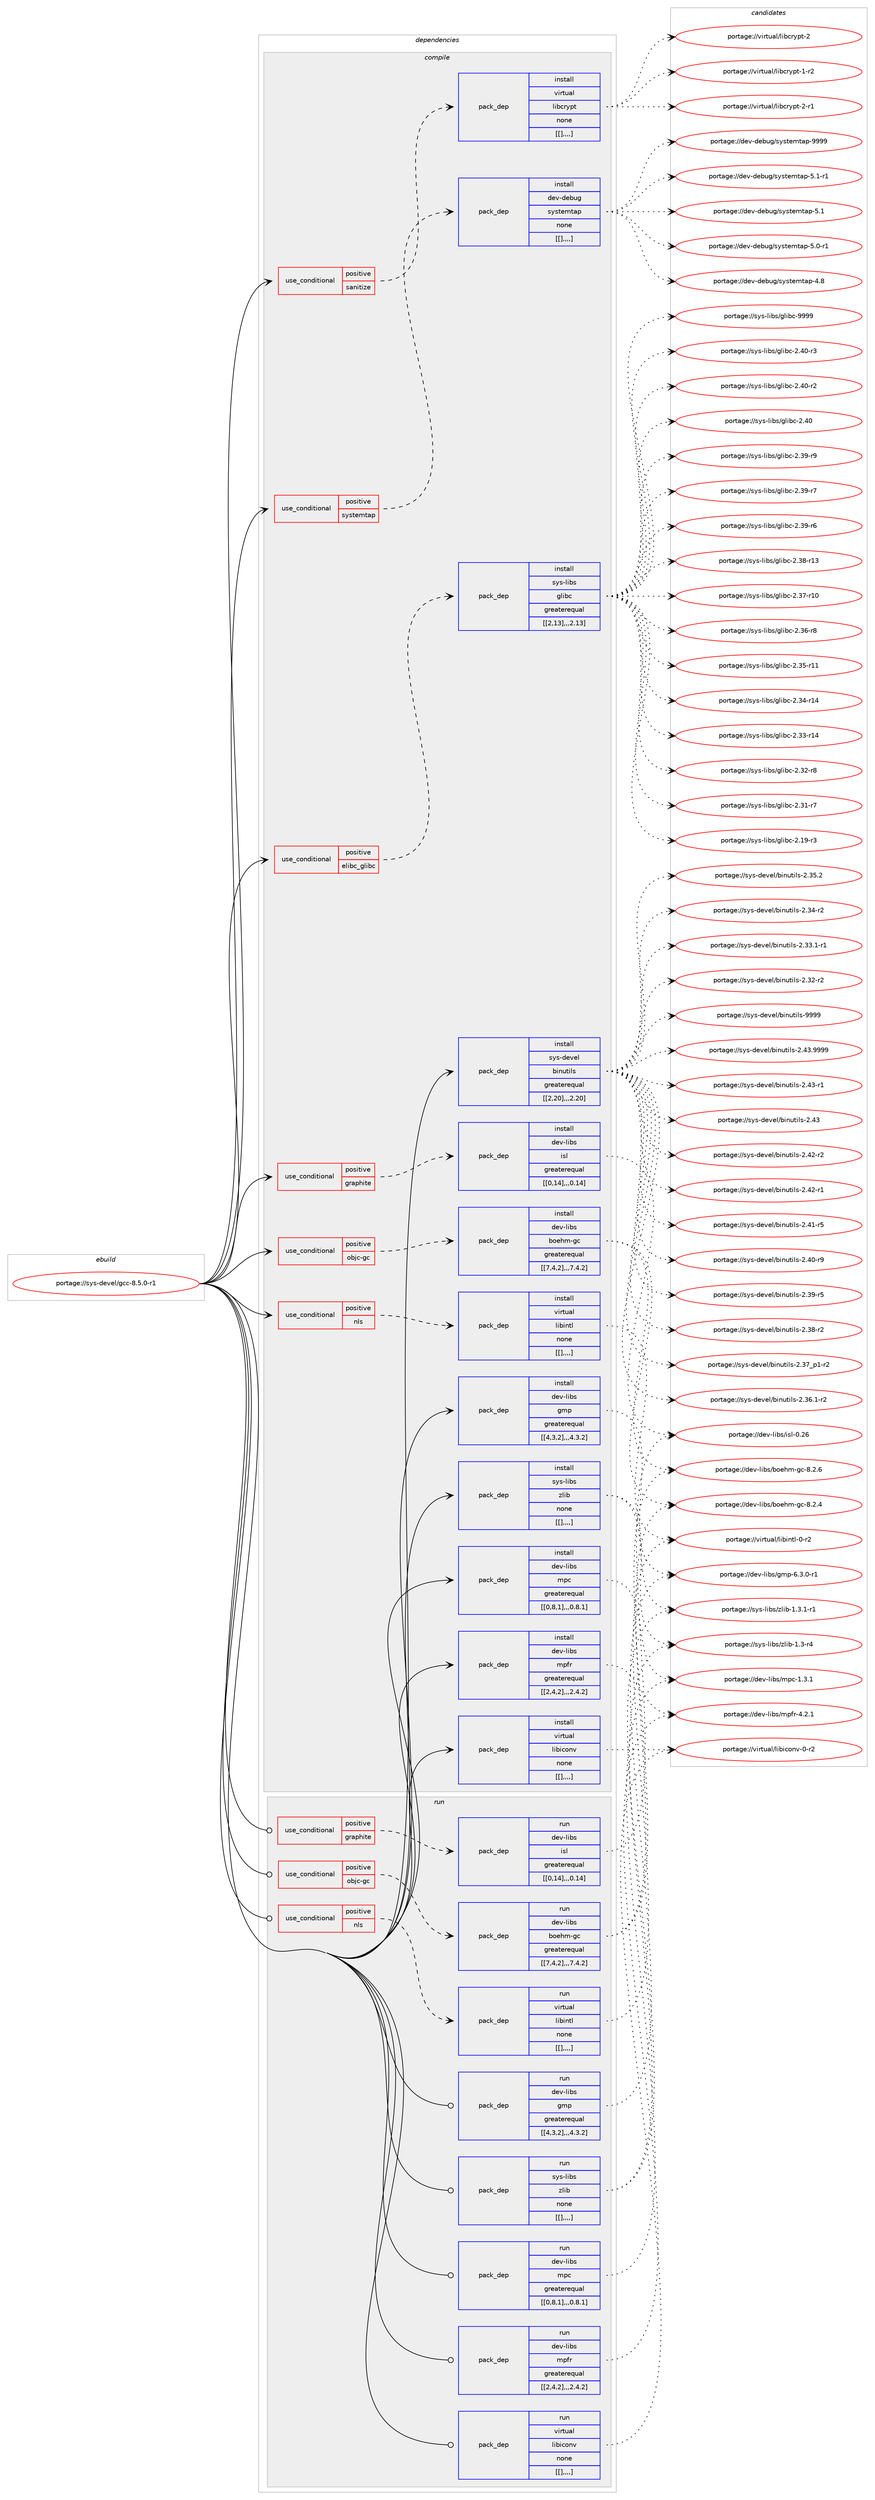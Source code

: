 digraph prolog {

# *************
# Graph options
# *************

newrank=true;
concentrate=true;
compound=true;
graph [rankdir=LR,fontname=Helvetica,fontsize=10,ranksep=1.5];#, ranksep=2.5, nodesep=0.2];
edge  [arrowhead=vee];
node  [fontname=Helvetica,fontsize=10];

# **********
# The ebuild
# **********

subgraph cluster_leftcol {
color=gray;
label=<<i>ebuild</i>>;
id [label="portage://sys-devel/gcc-8.5.0-r1", color=red, width=4, href="../sys-devel/gcc-8.5.0-r1.svg"];
}

# ****************
# The dependencies
# ****************

subgraph cluster_midcol {
color=gray;
label=<<i>dependencies</i>>;
subgraph cluster_compile {
fillcolor="#eeeeee";
style=filled;
label=<<i>compile</i>>;
subgraph cond120061 {
dependency451920 [label=<<TABLE BORDER="0" CELLBORDER="1" CELLSPACING="0" CELLPADDING="4"><TR><TD ROWSPAN="3" CELLPADDING="10">use_conditional</TD></TR><TR><TD>positive</TD></TR><TR><TD>elibc_glibc</TD></TR></TABLE>>, shape=none, color=red];
subgraph pack328776 {
dependency451921 [label=<<TABLE BORDER="0" CELLBORDER="1" CELLSPACING="0" CELLPADDING="4" WIDTH="220"><TR><TD ROWSPAN="6" CELLPADDING="30">pack_dep</TD></TR><TR><TD WIDTH="110">install</TD></TR><TR><TD>sys-libs</TD></TR><TR><TD>glibc</TD></TR><TR><TD>greaterequal</TD></TR><TR><TD>[[2,13],,,2.13]</TD></TR></TABLE>>, shape=none, color=blue];
}
dependency451920:e -> dependency451921:w [weight=20,style="dashed",arrowhead="vee"];
}
id:e -> dependency451920:w [weight=20,style="solid",arrowhead="vee"];
subgraph cond120062 {
dependency451922 [label=<<TABLE BORDER="0" CELLBORDER="1" CELLSPACING="0" CELLPADDING="4"><TR><TD ROWSPAN="3" CELLPADDING="10">use_conditional</TD></TR><TR><TD>positive</TD></TR><TR><TD>graphite</TD></TR></TABLE>>, shape=none, color=red];
subgraph pack328777 {
dependency451923 [label=<<TABLE BORDER="0" CELLBORDER="1" CELLSPACING="0" CELLPADDING="4" WIDTH="220"><TR><TD ROWSPAN="6" CELLPADDING="30">pack_dep</TD></TR><TR><TD WIDTH="110">install</TD></TR><TR><TD>dev-libs</TD></TR><TR><TD>isl</TD></TR><TR><TD>greaterequal</TD></TR><TR><TD>[[0,14],,,0.14]</TD></TR></TABLE>>, shape=none, color=blue];
}
dependency451922:e -> dependency451923:w [weight=20,style="dashed",arrowhead="vee"];
}
id:e -> dependency451922:w [weight=20,style="solid",arrowhead="vee"];
subgraph cond120063 {
dependency451924 [label=<<TABLE BORDER="0" CELLBORDER="1" CELLSPACING="0" CELLPADDING="4"><TR><TD ROWSPAN="3" CELLPADDING="10">use_conditional</TD></TR><TR><TD>positive</TD></TR><TR><TD>nls</TD></TR></TABLE>>, shape=none, color=red];
subgraph pack328778 {
dependency451925 [label=<<TABLE BORDER="0" CELLBORDER="1" CELLSPACING="0" CELLPADDING="4" WIDTH="220"><TR><TD ROWSPAN="6" CELLPADDING="30">pack_dep</TD></TR><TR><TD WIDTH="110">install</TD></TR><TR><TD>virtual</TD></TR><TR><TD>libintl</TD></TR><TR><TD>none</TD></TR><TR><TD>[[],,,,]</TD></TR></TABLE>>, shape=none, color=blue];
}
dependency451924:e -> dependency451925:w [weight=20,style="dashed",arrowhead="vee"];
}
id:e -> dependency451924:w [weight=20,style="solid",arrowhead="vee"];
subgraph cond120064 {
dependency451926 [label=<<TABLE BORDER="0" CELLBORDER="1" CELLSPACING="0" CELLPADDING="4"><TR><TD ROWSPAN="3" CELLPADDING="10">use_conditional</TD></TR><TR><TD>positive</TD></TR><TR><TD>objc-gc</TD></TR></TABLE>>, shape=none, color=red];
subgraph pack328779 {
dependency451927 [label=<<TABLE BORDER="0" CELLBORDER="1" CELLSPACING="0" CELLPADDING="4" WIDTH="220"><TR><TD ROWSPAN="6" CELLPADDING="30">pack_dep</TD></TR><TR><TD WIDTH="110">install</TD></TR><TR><TD>dev-libs</TD></TR><TR><TD>boehm-gc</TD></TR><TR><TD>greaterequal</TD></TR><TR><TD>[[7,4,2],,,7.4.2]</TD></TR></TABLE>>, shape=none, color=blue];
}
dependency451926:e -> dependency451927:w [weight=20,style="dashed",arrowhead="vee"];
}
id:e -> dependency451926:w [weight=20,style="solid",arrowhead="vee"];
subgraph cond120065 {
dependency451928 [label=<<TABLE BORDER="0" CELLBORDER="1" CELLSPACING="0" CELLPADDING="4"><TR><TD ROWSPAN="3" CELLPADDING="10">use_conditional</TD></TR><TR><TD>positive</TD></TR><TR><TD>sanitize</TD></TR></TABLE>>, shape=none, color=red];
subgraph pack328780 {
dependency451929 [label=<<TABLE BORDER="0" CELLBORDER="1" CELLSPACING="0" CELLPADDING="4" WIDTH="220"><TR><TD ROWSPAN="6" CELLPADDING="30">pack_dep</TD></TR><TR><TD WIDTH="110">install</TD></TR><TR><TD>virtual</TD></TR><TR><TD>libcrypt</TD></TR><TR><TD>none</TD></TR><TR><TD>[[],,,,]</TD></TR></TABLE>>, shape=none, color=blue];
}
dependency451928:e -> dependency451929:w [weight=20,style="dashed",arrowhead="vee"];
}
id:e -> dependency451928:w [weight=20,style="solid",arrowhead="vee"];
subgraph cond120066 {
dependency451930 [label=<<TABLE BORDER="0" CELLBORDER="1" CELLSPACING="0" CELLPADDING="4"><TR><TD ROWSPAN="3" CELLPADDING="10">use_conditional</TD></TR><TR><TD>positive</TD></TR><TR><TD>systemtap</TD></TR></TABLE>>, shape=none, color=red];
subgraph pack328781 {
dependency451931 [label=<<TABLE BORDER="0" CELLBORDER="1" CELLSPACING="0" CELLPADDING="4" WIDTH="220"><TR><TD ROWSPAN="6" CELLPADDING="30">pack_dep</TD></TR><TR><TD WIDTH="110">install</TD></TR><TR><TD>dev-debug</TD></TR><TR><TD>systemtap</TD></TR><TR><TD>none</TD></TR><TR><TD>[[],,,,]</TD></TR></TABLE>>, shape=none, color=blue];
}
dependency451930:e -> dependency451931:w [weight=20,style="dashed",arrowhead="vee"];
}
id:e -> dependency451930:w [weight=20,style="solid",arrowhead="vee"];
subgraph pack328782 {
dependency451932 [label=<<TABLE BORDER="0" CELLBORDER="1" CELLSPACING="0" CELLPADDING="4" WIDTH="220"><TR><TD ROWSPAN="6" CELLPADDING="30">pack_dep</TD></TR><TR><TD WIDTH="110">install</TD></TR><TR><TD>dev-libs</TD></TR><TR><TD>gmp</TD></TR><TR><TD>greaterequal</TD></TR><TR><TD>[[4,3,2],,,4.3.2]</TD></TR></TABLE>>, shape=none, color=blue];
}
id:e -> dependency451932:w [weight=20,style="solid",arrowhead="vee"];
subgraph pack328783 {
dependency451933 [label=<<TABLE BORDER="0" CELLBORDER="1" CELLSPACING="0" CELLPADDING="4" WIDTH="220"><TR><TD ROWSPAN="6" CELLPADDING="30">pack_dep</TD></TR><TR><TD WIDTH="110">install</TD></TR><TR><TD>dev-libs</TD></TR><TR><TD>mpc</TD></TR><TR><TD>greaterequal</TD></TR><TR><TD>[[0,8,1],,,0.8.1]</TD></TR></TABLE>>, shape=none, color=blue];
}
id:e -> dependency451933:w [weight=20,style="solid",arrowhead="vee"];
subgraph pack328784 {
dependency451934 [label=<<TABLE BORDER="0" CELLBORDER="1" CELLSPACING="0" CELLPADDING="4" WIDTH="220"><TR><TD ROWSPAN="6" CELLPADDING="30">pack_dep</TD></TR><TR><TD WIDTH="110">install</TD></TR><TR><TD>dev-libs</TD></TR><TR><TD>mpfr</TD></TR><TR><TD>greaterequal</TD></TR><TR><TD>[[2,4,2],,,2.4.2]</TD></TR></TABLE>>, shape=none, color=blue];
}
id:e -> dependency451934:w [weight=20,style="solid",arrowhead="vee"];
subgraph pack328785 {
dependency451935 [label=<<TABLE BORDER="0" CELLBORDER="1" CELLSPACING="0" CELLPADDING="4" WIDTH="220"><TR><TD ROWSPAN="6" CELLPADDING="30">pack_dep</TD></TR><TR><TD WIDTH="110">install</TD></TR><TR><TD>sys-devel</TD></TR><TR><TD>binutils</TD></TR><TR><TD>greaterequal</TD></TR><TR><TD>[[2,20],,,2.20]</TD></TR></TABLE>>, shape=none, color=blue];
}
id:e -> dependency451935:w [weight=20,style="solid",arrowhead="vee"];
subgraph pack328786 {
dependency451936 [label=<<TABLE BORDER="0" CELLBORDER="1" CELLSPACING="0" CELLPADDING="4" WIDTH="220"><TR><TD ROWSPAN="6" CELLPADDING="30">pack_dep</TD></TR><TR><TD WIDTH="110">install</TD></TR><TR><TD>sys-libs</TD></TR><TR><TD>zlib</TD></TR><TR><TD>none</TD></TR><TR><TD>[[],,,,]</TD></TR></TABLE>>, shape=none, color=blue];
}
id:e -> dependency451936:w [weight=20,style="solid",arrowhead="vee"];
subgraph pack328787 {
dependency451937 [label=<<TABLE BORDER="0" CELLBORDER="1" CELLSPACING="0" CELLPADDING="4" WIDTH="220"><TR><TD ROWSPAN="6" CELLPADDING="30">pack_dep</TD></TR><TR><TD WIDTH="110">install</TD></TR><TR><TD>virtual</TD></TR><TR><TD>libiconv</TD></TR><TR><TD>none</TD></TR><TR><TD>[[],,,,]</TD></TR></TABLE>>, shape=none, color=blue];
}
id:e -> dependency451937:w [weight=20,style="solid",arrowhead="vee"];
}
subgraph cluster_compileandrun {
fillcolor="#eeeeee";
style=filled;
label=<<i>compile and run</i>>;
}
subgraph cluster_run {
fillcolor="#eeeeee";
style=filled;
label=<<i>run</i>>;
subgraph cond120067 {
dependency451938 [label=<<TABLE BORDER="0" CELLBORDER="1" CELLSPACING="0" CELLPADDING="4"><TR><TD ROWSPAN="3" CELLPADDING="10">use_conditional</TD></TR><TR><TD>positive</TD></TR><TR><TD>graphite</TD></TR></TABLE>>, shape=none, color=red];
subgraph pack328788 {
dependency451939 [label=<<TABLE BORDER="0" CELLBORDER="1" CELLSPACING="0" CELLPADDING="4" WIDTH="220"><TR><TD ROWSPAN="6" CELLPADDING="30">pack_dep</TD></TR><TR><TD WIDTH="110">run</TD></TR><TR><TD>dev-libs</TD></TR><TR><TD>isl</TD></TR><TR><TD>greaterequal</TD></TR><TR><TD>[[0,14],,,0.14]</TD></TR></TABLE>>, shape=none, color=blue];
}
dependency451938:e -> dependency451939:w [weight=20,style="dashed",arrowhead="vee"];
}
id:e -> dependency451938:w [weight=20,style="solid",arrowhead="odot"];
subgraph cond120068 {
dependency451940 [label=<<TABLE BORDER="0" CELLBORDER="1" CELLSPACING="0" CELLPADDING="4"><TR><TD ROWSPAN="3" CELLPADDING="10">use_conditional</TD></TR><TR><TD>positive</TD></TR><TR><TD>nls</TD></TR></TABLE>>, shape=none, color=red];
subgraph pack328789 {
dependency451941 [label=<<TABLE BORDER="0" CELLBORDER="1" CELLSPACING="0" CELLPADDING="4" WIDTH="220"><TR><TD ROWSPAN="6" CELLPADDING="30">pack_dep</TD></TR><TR><TD WIDTH="110">run</TD></TR><TR><TD>virtual</TD></TR><TR><TD>libintl</TD></TR><TR><TD>none</TD></TR><TR><TD>[[],,,,]</TD></TR></TABLE>>, shape=none, color=blue];
}
dependency451940:e -> dependency451941:w [weight=20,style="dashed",arrowhead="vee"];
}
id:e -> dependency451940:w [weight=20,style="solid",arrowhead="odot"];
subgraph cond120069 {
dependency451942 [label=<<TABLE BORDER="0" CELLBORDER="1" CELLSPACING="0" CELLPADDING="4"><TR><TD ROWSPAN="3" CELLPADDING="10">use_conditional</TD></TR><TR><TD>positive</TD></TR><TR><TD>objc-gc</TD></TR></TABLE>>, shape=none, color=red];
subgraph pack328790 {
dependency451943 [label=<<TABLE BORDER="0" CELLBORDER="1" CELLSPACING="0" CELLPADDING="4" WIDTH="220"><TR><TD ROWSPAN="6" CELLPADDING="30">pack_dep</TD></TR><TR><TD WIDTH="110">run</TD></TR><TR><TD>dev-libs</TD></TR><TR><TD>boehm-gc</TD></TR><TR><TD>greaterequal</TD></TR><TR><TD>[[7,4,2],,,7.4.2]</TD></TR></TABLE>>, shape=none, color=blue];
}
dependency451942:e -> dependency451943:w [weight=20,style="dashed",arrowhead="vee"];
}
id:e -> dependency451942:w [weight=20,style="solid",arrowhead="odot"];
subgraph pack328791 {
dependency451944 [label=<<TABLE BORDER="0" CELLBORDER="1" CELLSPACING="0" CELLPADDING="4" WIDTH="220"><TR><TD ROWSPAN="6" CELLPADDING="30">pack_dep</TD></TR><TR><TD WIDTH="110">run</TD></TR><TR><TD>dev-libs</TD></TR><TR><TD>gmp</TD></TR><TR><TD>greaterequal</TD></TR><TR><TD>[[4,3,2],,,4.3.2]</TD></TR></TABLE>>, shape=none, color=blue];
}
id:e -> dependency451944:w [weight=20,style="solid",arrowhead="odot"];
subgraph pack328792 {
dependency451945 [label=<<TABLE BORDER="0" CELLBORDER="1" CELLSPACING="0" CELLPADDING="4" WIDTH="220"><TR><TD ROWSPAN="6" CELLPADDING="30">pack_dep</TD></TR><TR><TD WIDTH="110">run</TD></TR><TR><TD>dev-libs</TD></TR><TR><TD>mpc</TD></TR><TR><TD>greaterequal</TD></TR><TR><TD>[[0,8,1],,,0.8.1]</TD></TR></TABLE>>, shape=none, color=blue];
}
id:e -> dependency451945:w [weight=20,style="solid",arrowhead="odot"];
subgraph pack328793 {
dependency451946 [label=<<TABLE BORDER="0" CELLBORDER="1" CELLSPACING="0" CELLPADDING="4" WIDTH="220"><TR><TD ROWSPAN="6" CELLPADDING="30">pack_dep</TD></TR><TR><TD WIDTH="110">run</TD></TR><TR><TD>dev-libs</TD></TR><TR><TD>mpfr</TD></TR><TR><TD>greaterequal</TD></TR><TR><TD>[[2,4,2],,,2.4.2]</TD></TR></TABLE>>, shape=none, color=blue];
}
id:e -> dependency451946:w [weight=20,style="solid",arrowhead="odot"];
subgraph pack328794 {
dependency451947 [label=<<TABLE BORDER="0" CELLBORDER="1" CELLSPACING="0" CELLPADDING="4" WIDTH="220"><TR><TD ROWSPAN="6" CELLPADDING="30">pack_dep</TD></TR><TR><TD WIDTH="110">run</TD></TR><TR><TD>sys-libs</TD></TR><TR><TD>zlib</TD></TR><TR><TD>none</TD></TR><TR><TD>[[],,,,]</TD></TR></TABLE>>, shape=none, color=blue];
}
id:e -> dependency451947:w [weight=20,style="solid",arrowhead="odot"];
subgraph pack328795 {
dependency451948 [label=<<TABLE BORDER="0" CELLBORDER="1" CELLSPACING="0" CELLPADDING="4" WIDTH="220"><TR><TD ROWSPAN="6" CELLPADDING="30">pack_dep</TD></TR><TR><TD WIDTH="110">run</TD></TR><TR><TD>virtual</TD></TR><TR><TD>libiconv</TD></TR><TR><TD>none</TD></TR><TR><TD>[[],,,,]</TD></TR></TABLE>>, shape=none, color=blue];
}
id:e -> dependency451948:w [weight=20,style="solid",arrowhead="odot"];
}
}

# **************
# The candidates
# **************

subgraph cluster_choices {
rank=same;
color=gray;
label=<<i>candidates</i>>;

subgraph choice328776 {
color=black;
nodesep=1;
choice11512111545108105981154710310810598994557575757 [label="portage://sys-libs/glibc-9999", color=red, width=4,href="../sys-libs/glibc-9999.svg"];
choice115121115451081059811547103108105989945504652484511451 [label="portage://sys-libs/glibc-2.40-r3", color=red, width=4,href="../sys-libs/glibc-2.40-r3.svg"];
choice115121115451081059811547103108105989945504652484511450 [label="portage://sys-libs/glibc-2.40-r2", color=red, width=4,href="../sys-libs/glibc-2.40-r2.svg"];
choice11512111545108105981154710310810598994550465248 [label="portage://sys-libs/glibc-2.40", color=red, width=4,href="../sys-libs/glibc-2.40.svg"];
choice115121115451081059811547103108105989945504651574511457 [label="portage://sys-libs/glibc-2.39-r9", color=red, width=4,href="../sys-libs/glibc-2.39-r9.svg"];
choice115121115451081059811547103108105989945504651574511455 [label="portage://sys-libs/glibc-2.39-r7", color=red, width=4,href="../sys-libs/glibc-2.39-r7.svg"];
choice115121115451081059811547103108105989945504651574511454 [label="portage://sys-libs/glibc-2.39-r6", color=red, width=4,href="../sys-libs/glibc-2.39-r6.svg"];
choice11512111545108105981154710310810598994550465156451144951 [label="portage://sys-libs/glibc-2.38-r13", color=red, width=4,href="../sys-libs/glibc-2.38-r13.svg"];
choice11512111545108105981154710310810598994550465155451144948 [label="portage://sys-libs/glibc-2.37-r10", color=red, width=4,href="../sys-libs/glibc-2.37-r10.svg"];
choice115121115451081059811547103108105989945504651544511456 [label="portage://sys-libs/glibc-2.36-r8", color=red, width=4,href="../sys-libs/glibc-2.36-r8.svg"];
choice11512111545108105981154710310810598994550465153451144949 [label="portage://sys-libs/glibc-2.35-r11", color=red, width=4,href="../sys-libs/glibc-2.35-r11.svg"];
choice11512111545108105981154710310810598994550465152451144952 [label="portage://sys-libs/glibc-2.34-r14", color=red, width=4,href="../sys-libs/glibc-2.34-r14.svg"];
choice11512111545108105981154710310810598994550465151451144952 [label="portage://sys-libs/glibc-2.33-r14", color=red, width=4,href="../sys-libs/glibc-2.33-r14.svg"];
choice115121115451081059811547103108105989945504651504511456 [label="portage://sys-libs/glibc-2.32-r8", color=red, width=4,href="../sys-libs/glibc-2.32-r8.svg"];
choice115121115451081059811547103108105989945504651494511455 [label="portage://sys-libs/glibc-2.31-r7", color=red, width=4,href="../sys-libs/glibc-2.31-r7.svg"];
choice115121115451081059811547103108105989945504649574511451 [label="portage://sys-libs/glibc-2.19-r3", color=red, width=4,href="../sys-libs/glibc-2.19-r3.svg"];
dependency451921:e -> choice11512111545108105981154710310810598994557575757:w [style=dotted,weight="100"];
dependency451921:e -> choice115121115451081059811547103108105989945504652484511451:w [style=dotted,weight="100"];
dependency451921:e -> choice115121115451081059811547103108105989945504652484511450:w [style=dotted,weight="100"];
dependency451921:e -> choice11512111545108105981154710310810598994550465248:w [style=dotted,weight="100"];
dependency451921:e -> choice115121115451081059811547103108105989945504651574511457:w [style=dotted,weight="100"];
dependency451921:e -> choice115121115451081059811547103108105989945504651574511455:w [style=dotted,weight="100"];
dependency451921:e -> choice115121115451081059811547103108105989945504651574511454:w [style=dotted,weight="100"];
dependency451921:e -> choice11512111545108105981154710310810598994550465156451144951:w [style=dotted,weight="100"];
dependency451921:e -> choice11512111545108105981154710310810598994550465155451144948:w [style=dotted,weight="100"];
dependency451921:e -> choice115121115451081059811547103108105989945504651544511456:w [style=dotted,weight="100"];
dependency451921:e -> choice11512111545108105981154710310810598994550465153451144949:w [style=dotted,weight="100"];
dependency451921:e -> choice11512111545108105981154710310810598994550465152451144952:w [style=dotted,weight="100"];
dependency451921:e -> choice11512111545108105981154710310810598994550465151451144952:w [style=dotted,weight="100"];
dependency451921:e -> choice115121115451081059811547103108105989945504651504511456:w [style=dotted,weight="100"];
dependency451921:e -> choice115121115451081059811547103108105989945504651494511455:w [style=dotted,weight="100"];
dependency451921:e -> choice115121115451081059811547103108105989945504649574511451:w [style=dotted,weight="100"];
}
subgraph choice328777 {
color=black;
nodesep=1;
choice1001011184510810598115471051151084548465054 [label="portage://dev-libs/isl-0.26", color=red, width=4,href="../dev-libs/isl-0.26.svg"];
dependency451923:e -> choice1001011184510810598115471051151084548465054:w [style=dotted,weight="100"];
}
subgraph choice328778 {
color=black;
nodesep=1;
choice11810511411611797108471081059810511011610845484511450 [label="portage://virtual/libintl-0-r2", color=red, width=4,href="../virtual/libintl-0-r2.svg"];
dependency451925:e -> choice11810511411611797108471081059810511011610845484511450:w [style=dotted,weight="100"];
}
subgraph choice328779 {
color=black;
nodesep=1;
choice100101118451081059811547981111011041094510399455646504654 [label="portage://dev-libs/boehm-gc-8.2.6", color=red, width=4,href="../dev-libs/boehm-gc-8.2.6.svg"];
choice100101118451081059811547981111011041094510399455646504652 [label="portage://dev-libs/boehm-gc-8.2.4", color=red, width=4,href="../dev-libs/boehm-gc-8.2.4.svg"];
dependency451927:e -> choice100101118451081059811547981111011041094510399455646504654:w [style=dotted,weight="100"];
dependency451927:e -> choice100101118451081059811547981111011041094510399455646504652:w [style=dotted,weight="100"];
}
subgraph choice328780 {
color=black;
nodesep=1;
choice1181051141161179710847108105989911412111211645504511449 [label="portage://virtual/libcrypt-2-r1", color=red, width=4,href="../virtual/libcrypt-2-r1.svg"];
choice118105114116117971084710810598991141211121164550 [label="portage://virtual/libcrypt-2", color=red, width=4,href="../virtual/libcrypt-2.svg"];
choice1181051141161179710847108105989911412111211645494511450 [label="portage://virtual/libcrypt-1-r2", color=red, width=4,href="../virtual/libcrypt-1-r2.svg"];
dependency451929:e -> choice1181051141161179710847108105989911412111211645504511449:w [style=dotted,weight="100"];
dependency451929:e -> choice118105114116117971084710810598991141211121164550:w [style=dotted,weight="100"];
dependency451929:e -> choice1181051141161179710847108105989911412111211645494511450:w [style=dotted,weight="100"];
}
subgraph choice328781 {
color=black;
nodesep=1;
choice100101118451001019811710347115121115116101109116971124557575757 [label="portage://dev-debug/systemtap-9999", color=red, width=4,href="../dev-debug/systemtap-9999.svg"];
choice10010111845100101981171034711512111511610110911697112455346494511449 [label="portage://dev-debug/systemtap-5.1-r1", color=red, width=4,href="../dev-debug/systemtap-5.1-r1.svg"];
choice1001011184510010198117103471151211151161011091169711245534649 [label="portage://dev-debug/systemtap-5.1", color=red, width=4,href="../dev-debug/systemtap-5.1.svg"];
choice10010111845100101981171034711512111511610110911697112455346484511449 [label="portage://dev-debug/systemtap-5.0-r1", color=red, width=4,href="../dev-debug/systemtap-5.0-r1.svg"];
choice1001011184510010198117103471151211151161011091169711245524656 [label="portage://dev-debug/systemtap-4.8", color=red, width=4,href="../dev-debug/systemtap-4.8.svg"];
dependency451931:e -> choice100101118451001019811710347115121115116101109116971124557575757:w [style=dotted,weight="100"];
dependency451931:e -> choice10010111845100101981171034711512111511610110911697112455346494511449:w [style=dotted,weight="100"];
dependency451931:e -> choice1001011184510010198117103471151211151161011091169711245534649:w [style=dotted,weight="100"];
dependency451931:e -> choice10010111845100101981171034711512111511610110911697112455346484511449:w [style=dotted,weight="100"];
dependency451931:e -> choice1001011184510010198117103471151211151161011091169711245524656:w [style=dotted,weight="100"];
}
subgraph choice328782 {
color=black;
nodesep=1;
choice1001011184510810598115471031091124554465146484511449 [label="portage://dev-libs/gmp-6.3.0-r1", color=red, width=4,href="../dev-libs/gmp-6.3.0-r1.svg"];
dependency451932:e -> choice1001011184510810598115471031091124554465146484511449:w [style=dotted,weight="100"];
}
subgraph choice328783 {
color=black;
nodesep=1;
choice10010111845108105981154710911299454946514649 [label="portage://dev-libs/mpc-1.3.1", color=red, width=4,href="../dev-libs/mpc-1.3.1.svg"];
dependency451933:e -> choice10010111845108105981154710911299454946514649:w [style=dotted,weight="100"];
}
subgraph choice328784 {
color=black;
nodesep=1;
choice100101118451081059811547109112102114455246504649 [label="portage://dev-libs/mpfr-4.2.1", color=red, width=4,href="../dev-libs/mpfr-4.2.1.svg"];
dependency451934:e -> choice100101118451081059811547109112102114455246504649:w [style=dotted,weight="100"];
}
subgraph choice328785 {
color=black;
nodesep=1;
choice1151211154510010111810110847981051101171161051081154557575757 [label="portage://sys-devel/binutils-9999", color=red, width=4,href="../sys-devel/binutils-9999.svg"];
choice11512111545100101118101108479810511011711610510811545504652514657575757 [label="portage://sys-devel/binutils-2.43.9999", color=red, width=4,href="../sys-devel/binutils-2.43.9999.svg"];
choice11512111545100101118101108479810511011711610510811545504652514511449 [label="portage://sys-devel/binutils-2.43-r1", color=red, width=4,href="../sys-devel/binutils-2.43-r1.svg"];
choice1151211154510010111810110847981051101171161051081154550465251 [label="portage://sys-devel/binutils-2.43", color=red, width=4,href="../sys-devel/binutils-2.43.svg"];
choice11512111545100101118101108479810511011711610510811545504652504511450 [label="portage://sys-devel/binutils-2.42-r2", color=red, width=4,href="../sys-devel/binutils-2.42-r2.svg"];
choice11512111545100101118101108479810511011711610510811545504652504511449 [label="portage://sys-devel/binutils-2.42-r1", color=red, width=4,href="../sys-devel/binutils-2.42-r1.svg"];
choice11512111545100101118101108479810511011711610510811545504652494511453 [label="portage://sys-devel/binutils-2.41-r5", color=red, width=4,href="../sys-devel/binutils-2.41-r5.svg"];
choice11512111545100101118101108479810511011711610510811545504652484511457 [label="portage://sys-devel/binutils-2.40-r9", color=red, width=4,href="../sys-devel/binutils-2.40-r9.svg"];
choice11512111545100101118101108479810511011711610510811545504651574511453 [label="portage://sys-devel/binutils-2.39-r5", color=red, width=4,href="../sys-devel/binutils-2.39-r5.svg"];
choice11512111545100101118101108479810511011711610510811545504651564511450 [label="portage://sys-devel/binutils-2.38-r2", color=red, width=4,href="../sys-devel/binutils-2.38-r2.svg"];
choice115121115451001011181011084798105110117116105108115455046515595112494511450 [label="portage://sys-devel/binutils-2.37_p1-r2", color=red, width=4,href="../sys-devel/binutils-2.37_p1-r2.svg"];
choice115121115451001011181011084798105110117116105108115455046515446494511450 [label="portage://sys-devel/binutils-2.36.1-r2", color=red, width=4,href="../sys-devel/binutils-2.36.1-r2.svg"];
choice11512111545100101118101108479810511011711610510811545504651534650 [label="portage://sys-devel/binutils-2.35.2", color=red, width=4,href="../sys-devel/binutils-2.35.2.svg"];
choice11512111545100101118101108479810511011711610510811545504651524511450 [label="portage://sys-devel/binutils-2.34-r2", color=red, width=4,href="../sys-devel/binutils-2.34-r2.svg"];
choice115121115451001011181011084798105110117116105108115455046515146494511449 [label="portage://sys-devel/binutils-2.33.1-r1", color=red, width=4,href="../sys-devel/binutils-2.33.1-r1.svg"];
choice11512111545100101118101108479810511011711610510811545504651504511450 [label="portage://sys-devel/binutils-2.32-r2", color=red, width=4,href="../sys-devel/binutils-2.32-r2.svg"];
dependency451935:e -> choice1151211154510010111810110847981051101171161051081154557575757:w [style=dotted,weight="100"];
dependency451935:e -> choice11512111545100101118101108479810511011711610510811545504652514657575757:w [style=dotted,weight="100"];
dependency451935:e -> choice11512111545100101118101108479810511011711610510811545504652514511449:w [style=dotted,weight="100"];
dependency451935:e -> choice1151211154510010111810110847981051101171161051081154550465251:w [style=dotted,weight="100"];
dependency451935:e -> choice11512111545100101118101108479810511011711610510811545504652504511450:w [style=dotted,weight="100"];
dependency451935:e -> choice11512111545100101118101108479810511011711610510811545504652504511449:w [style=dotted,weight="100"];
dependency451935:e -> choice11512111545100101118101108479810511011711610510811545504652494511453:w [style=dotted,weight="100"];
dependency451935:e -> choice11512111545100101118101108479810511011711610510811545504652484511457:w [style=dotted,weight="100"];
dependency451935:e -> choice11512111545100101118101108479810511011711610510811545504651574511453:w [style=dotted,weight="100"];
dependency451935:e -> choice11512111545100101118101108479810511011711610510811545504651564511450:w [style=dotted,weight="100"];
dependency451935:e -> choice115121115451001011181011084798105110117116105108115455046515595112494511450:w [style=dotted,weight="100"];
dependency451935:e -> choice115121115451001011181011084798105110117116105108115455046515446494511450:w [style=dotted,weight="100"];
dependency451935:e -> choice11512111545100101118101108479810511011711610510811545504651534650:w [style=dotted,weight="100"];
dependency451935:e -> choice11512111545100101118101108479810511011711610510811545504651524511450:w [style=dotted,weight="100"];
dependency451935:e -> choice115121115451001011181011084798105110117116105108115455046515146494511449:w [style=dotted,weight="100"];
dependency451935:e -> choice11512111545100101118101108479810511011711610510811545504651504511450:w [style=dotted,weight="100"];
}
subgraph choice328786 {
color=black;
nodesep=1;
choice115121115451081059811547122108105984549465146494511449 [label="portage://sys-libs/zlib-1.3.1-r1", color=red, width=4,href="../sys-libs/zlib-1.3.1-r1.svg"];
choice11512111545108105981154712210810598454946514511452 [label="portage://sys-libs/zlib-1.3-r4", color=red, width=4,href="../sys-libs/zlib-1.3-r4.svg"];
dependency451936:e -> choice115121115451081059811547122108105984549465146494511449:w [style=dotted,weight="100"];
dependency451936:e -> choice11512111545108105981154712210810598454946514511452:w [style=dotted,weight="100"];
}
subgraph choice328787 {
color=black;
nodesep=1;
choice1181051141161179710847108105981059911111011845484511450 [label="portage://virtual/libiconv-0-r2", color=red, width=4,href="../virtual/libiconv-0-r2.svg"];
dependency451937:e -> choice1181051141161179710847108105981059911111011845484511450:w [style=dotted,weight="100"];
}
subgraph choice328788 {
color=black;
nodesep=1;
choice1001011184510810598115471051151084548465054 [label="portage://dev-libs/isl-0.26", color=red, width=4,href="../dev-libs/isl-0.26.svg"];
dependency451939:e -> choice1001011184510810598115471051151084548465054:w [style=dotted,weight="100"];
}
subgraph choice328789 {
color=black;
nodesep=1;
choice11810511411611797108471081059810511011610845484511450 [label="portage://virtual/libintl-0-r2", color=red, width=4,href="../virtual/libintl-0-r2.svg"];
dependency451941:e -> choice11810511411611797108471081059810511011610845484511450:w [style=dotted,weight="100"];
}
subgraph choice328790 {
color=black;
nodesep=1;
choice100101118451081059811547981111011041094510399455646504654 [label="portage://dev-libs/boehm-gc-8.2.6", color=red, width=4,href="../dev-libs/boehm-gc-8.2.6.svg"];
choice100101118451081059811547981111011041094510399455646504652 [label="portage://dev-libs/boehm-gc-8.2.4", color=red, width=4,href="../dev-libs/boehm-gc-8.2.4.svg"];
dependency451943:e -> choice100101118451081059811547981111011041094510399455646504654:w [style=dotted,weight="100"];
dependency451943:e -> choice100101118451081059811547981111011041094510399455646504652:w [style=dotted,weight="100"];
}
subgraph choice328791 {
color=black;
nodesep=1;
choice1001011184510810598115471031091124554465146484511449 [label="portage://dev-libs/gmp-6.3.0-r1", color=red, width=4,href="../dev-libs/gmp-6.3.0-r1.svg"];
dependency451944:e -> choice1001011184510810598115471031091124554465146484511449:w [style=dotted,weight="100"];
}
subgraph choice328792 {
color=black;
nodesep=1;
choice10010111845108105981154710911299454946514649 [label="portage://dev-libs/mpc-1.3.1", color=red, width=4,href="../dev-libs/mpc-1.3.1.svg"];
dependency451945:e -> choice10010111845108105981154710911299454946514649:w [style=dotted,weight="100"];
}
subgraph choice328793 {
color=black;
nodesep=1;
choice100101118451081059811547109112102114455246504649 [label="portage://dev-libs/mpfr-4.2.1", color=red, width=4,href="../dev-libs/mpfr-4.2.1.svg"];
dependency451946:e -> choice100101118451081059811547109112102114455246504649:w [style=dotted,weight="100"];
}
subgraph choice328794 {
color=black;
nodesep=1;
choice115121115451081059811547122108105984549465146494511449 [label="portage://sys-libs/zlib-1.3.1-r1", color=red, width=4,href="../sys-libs/zlib-1.3.1-r1.svg"];
choice11512111545108105981154712210810598454946514511452 [label="portage://sys-libs/zlib-1.3-r4", color=red, width=4,href="../sys-libs/zlib-1.3-r4.svg"];
dependency451947:e -> choice115121115451081059811547122108105984549465146494511449:w [style=dotted,weight="100"];
dependency451947:e -> choice11512111545108105981154712210810598454946514511452:w [style=dotted,weight="100"];
}
subgraph choice328795 {
color=black;
nodesep=1;
choice1181051141161179710847108105981059911111011845484511450 [label="portage://virtual/libiconv-0-r2", color=red, width=4,href="../virtual/libiconv-0-r2.svg"];
dependency451948:e -> choice1181051141161179710847108105981059911111011845484511450:w [style=dotted,weight="100"];
}
}

}
